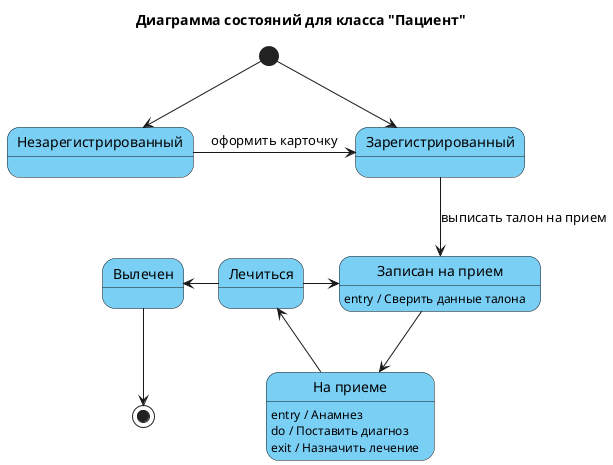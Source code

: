 @startuml State2
title Диаграмма состояний для класса "Пациент"
skinparam state {
  BackgroundColor #7acff5
}

[*] --> Незарегистрированный
Незарегистрированный -> Зарегистрированный: оформить карточку
[*] --> Зарегистрированный
state "Записан на прием" as s1
Зарегистрированный --> s1:выписать талон на прием
s1: entry / Сверить данные талона
state "На приеме" as s2
s2:entry / Анамнез
s2:do / Поставить диагноз
s2:exit / Назначить лечение
s1 --> s2
Лечиться <- s2
Лечиться -> s1
Вылечен <- Лечиться
Вылечен --> [*]




@enduml